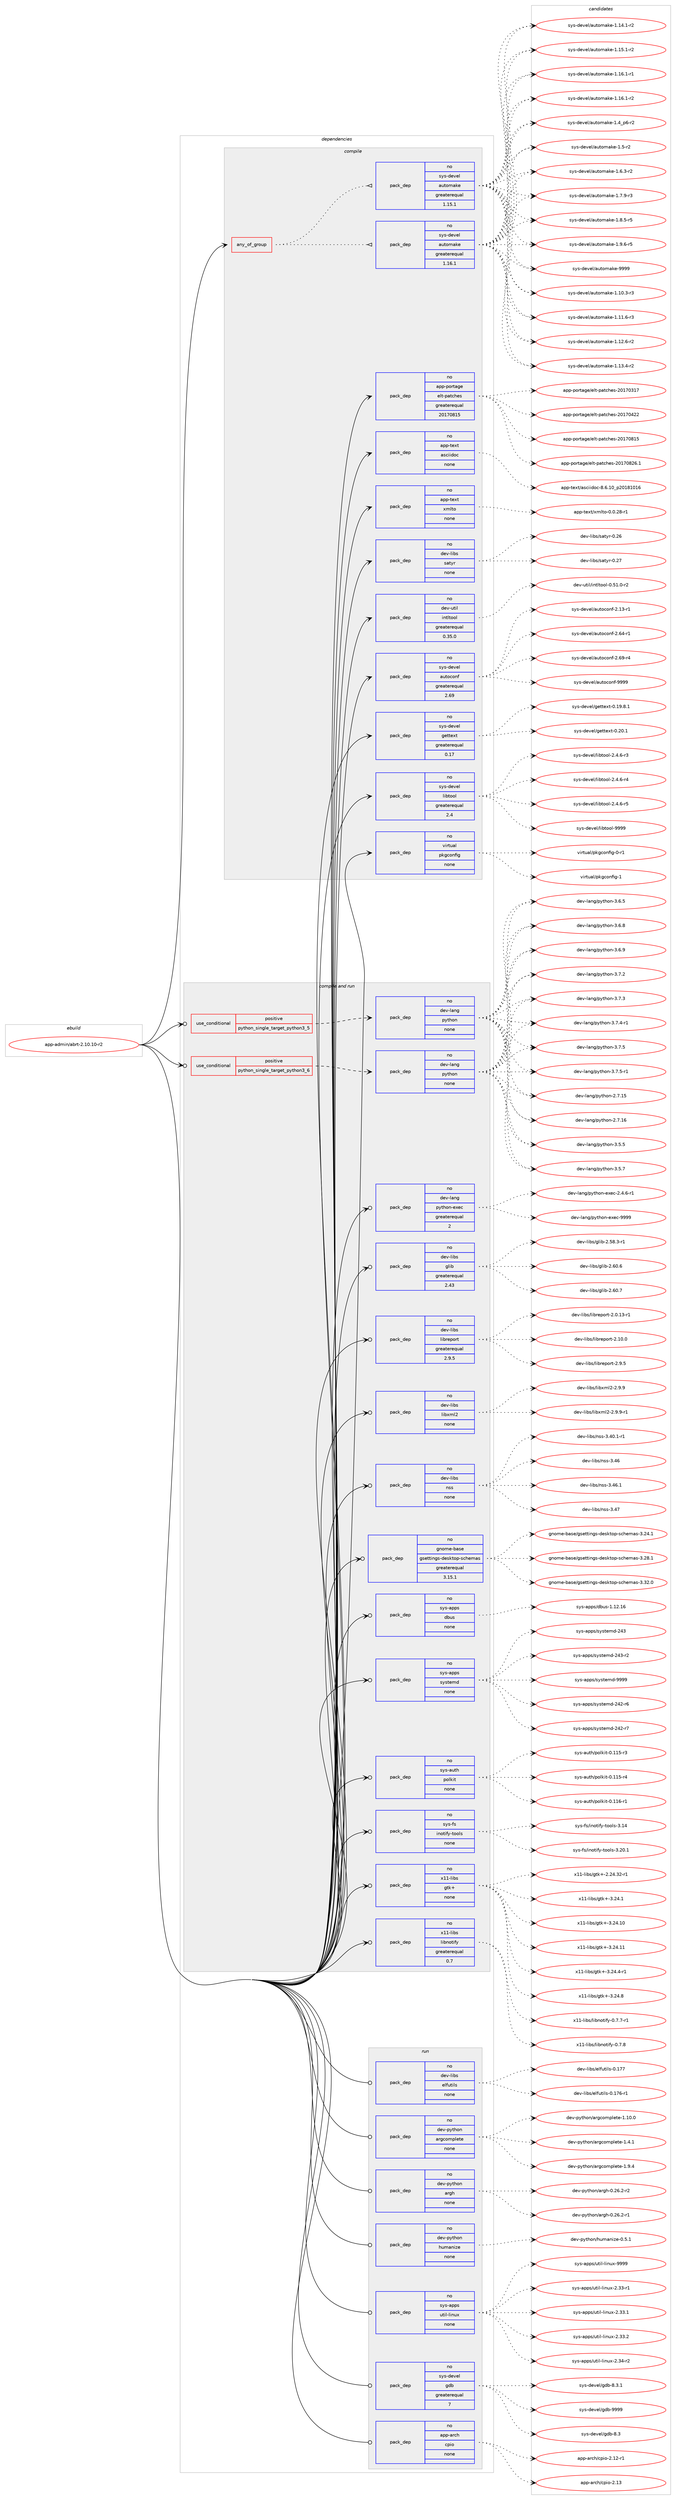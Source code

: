 digraph prolog {

# *************
# Graph options
# *************

newrank=true;
concentrate=true;
compound=true;
graph [rankdir=LR,fontname=Helvetica,fontsize=10,ranksep=1.5];#, ranksep=2.5, nodesep=0.2];
edge  [arrowhead=vee];
node  [fontname=Helvetica,fontsize=10];

# **********
# The ebuild
# **********

subgraph cluster_leftcol {
color=gray;
rank=same;
label=<<i>ebuild</i>>;
id [label="app-admin/abrt-2.10.10-r2", color=red, width=4, href="../app-admin/abrt-2.10.10-r2.svg"];
}

# ****************
# The dependencies
# ****************

subgraph cluster_midcol {
color=gray;
label=<<i>dependencies</i>>;
subgraph cluster_compile {
fillcolor="#eeeeee";
style=filled;
label=<<i>compile</i>>;
subgraph any8158 {
dependency465089 [label=<<TABLE BORDER="0" CELLBORDER="1" CELLSPACING="0" CELLPADDING="4"><TR><TD CELLPADDING="10">any_of_group</TD></TR></TABLE>>, shape=none, color=red];subgraph pack345992 {
dependency465090 [label=<<TABLE BORDER="0" CELLBORDER="1" CELLSPACING="0" CELLPADDING="4" WIDTH="220"><TR><TD ROWSPAN="6" CELLPADDING="30">pack_dep</TD></TR><TR><TD WIDTH="110">no</TD></TR><TR><TD>sys-devel</TD></TR><TR><TD>automake</TD></TR><TR><TD>greaterequal</TD></TR><TR><TD>1.16.1</TD></TR></TABLE>>, shape=none, color=blue];
}
dependency465089:e -> dependency465090:w [weight=20,style="dotted",arrowhead="oinv"];
subgraph pack345993 {
dependency465091 [label=<<TABLE BORDER="0" CELLBORDER="1" CELLSPACING="0" CELLPADDING="4" WIDTH="220"><TR><TD ROWSPAN="6" CELLPADDING="30">pack_dep</TD></TR><TR><TD WIDTH="110">no</TD></TR><TR><TD>sys-devel</TD></TR><TR><TD>automake</TD></TR><TR><TD>greaterequal</TD></TR><TR><TD>1.15.1</TD></TR></TABLE>>, shape=none, color=blue];
}
dependency465089:e -> dependency465091:w [weight=20,style="dotted",arrowhead="oinv"];
}
id:e -> dependency465089:w [weight=20,style="solid",arrowhead="vee"];
subgraph pack345994 {
dependency465092 [label=<<TABLE BORDER="0" CELLBORDER="1" CELLSPACING="0" CELLPADDING="4" WIDTH="220"><TR><TD ROWSPAN="6" CELLPADDING="30">pack_dep</TD></TR><TR><TD WIDTH="110">no</TD></TR><TR><TD>app-portage</TD></TR><TR><TD>elt-patches</TD></TR><TR><TD>greaterequal</TD></TR><TR><TD>20170815</TD></TR></TABLE>>, shape=none, color=blue];
}
id:e -> dependency465092:w [weight=20,style="solid",arrowhead="vee"];
subgraph pack345995 {
dependency465093 [label=<<TABLE BORDER="0" CELLBORDER="1" CELLSPACING="0" CELLPADDING="4" WIDTH="220"><TR><TD ROWSPAN="6" CELLPADDING="30">pack_dep</TD></TR><TR><TD WIDTH="110">no</TD></TR><TR><TD>app-text</TD></TR><TR><TD>asciidoc</TD></TR><TR><TD>none</TD></TR><TR><TD></TD></TR></TABLE>>, shape=none, color=blue];
}
id:e -> dependency465093:w [weight=20,style="solid",arrowhead="vee"];
subgraph pack345996 {
dependency465094 [label=<<TABLE BORDER="0" CELLBORDER="1" CELLSPACING="0" CELLPADDING="4" WIDTH="220"><TR><TD ROWSPAN="6" CELLPADDING="30">pack_dep</TD></TR><TR><TD WIDTH="110">no</TD></TR><TR><TD>app-text</TD></TR><TR><TD>xmlto</TD></TR><TR><TD>none</TD></TR><TR><TD></TD></TR></TABLE>>, shape=none, color=blue];
}
id:e -> dependency465094:w [weight=20,style="solid",arrowhead="vee"];
subgraph pack345997 {
dependency465095 [label=<<TABLE BORDER="0" CELLBORDER="1" CELLSPACING="0" CELLPADDING="4" WIDTH="220"><TR><TD ROWSPAN="6" CELLPADDING="30">pack_dep</TD></TR><TR><TD WIDTH="110">no</TD></TR><TR><TD>dev-libs</TD></TR><TR><TD>satyr</TD></TR><TR><TD>none</TD></TR><TR><TD></TD></TR></TABLE>>, shape=none, color=blue];
}
id:e -> dependency465095:w [weight=20,style="solid",arrowhead="vee"];
subgraph pack345998 {
dependency465096 [label=<<TABLE BORDER="0" CELLBORDER="1" CELLSPACING="0" CELLPADDING="4" WIDTH="220"><TR><TD ROWSPAN="6" CELLPADDING="30">pack_dep</TD></TR><TR><TD WIDTH="110">no</TD></TR><TR><TD>dev-util</TD></TR><TR><TD>intltool</TD></TR><TR><TD>greaterequal</TD></TR><TR><TD>0.35.0</TD></TR></TABLE>>, shape=none, color=blue];
}
id:e -> dependency465096:w [weight=20,style="solid",arrowhead="vee"];
subgraph pack345999 {
dependency465097 [label=<<TABLE BORDER="0" CELLBORDER="1" CELLSPACING="0" CELLPADDING="4" WIDTH="220"><TR><TD ROWSPAN="6" CELLPADDING="30">pack_dep</TD></TR><TR><TD WIDTH="110">no</TD></TR><TR><TD>sys-devel</TD></TR><TR><TD>autoconf</TD></TR><TR><TD>greaterequal</TD></TR><TR><TD>2.69</TD></TR></TABLE>>, shape=none, color=blue];
}
id:e -> dependency465097:w [weight=20,style="solid",arrowhead="vee"];
subgraph pack346000 {
dependency465098 [label=<<TABLE BORDER="0" CELLBORDER="1" CELLSPACING="0" CELLPADDING="4" WIDTH="220"><TR><TD ROWSPAN="6" CELLPADDING="30">pack_dep</TD></TR><TR><TD WIDTH="110">no</TD></TR><TR><TD>sys-devel</TD></TR><TR><TD>gettext</TD></TR><TR><TD>greaterequal</TD></TR><TR><TD>0.17</TD></TR></TABLE>>, shape=none, color=blue];
}
id:e -> dependency465098:w [weight=20,style="solid",arrowhead="vee"];
subgraph pack346001 {
dependency465099 [label=<<TABLE BORDER="0" CELLBORDER="1" CELLSPACING="0" CELLPADDING="4" WIDTH="220"><TR><TD ROWSPAN="6" CELLPADDING="30">pack_dep</TD></TR><TR><TD WIDTH="110">no</TD></TR><TR><TD>sys-devel</TD></TR><TR><TD>libtool</TD></TR><TR><TD>greaterequal</TD></TR><TR><TD>2.4</TD></TR></TABLE>>, shape=none, color=blue];
}
id:e -> dependency465099:w [weight=20,style="solid",arrowhead="vee"];
subgraph pack346002 {
dependency465100 [label=<<TABLE BORDER="0" CELLBORDER="1" CELLSPACING="0" CELLPADDING="4" WIDTH="220"><TR><TD ROWSPAN="6" CELLPADDING="30">pack_dep</TD></TR><TR><TD WIDTH="110">no</TD></TR><TR><TD>virtual</TD></TR><TR><TD>pkgconfig</TD></TR><TR><TD>none</TD></TR><TR><TD></TD></TR></TABLE>>, shape=none, color=blue];
}
id:e -> dependency465100:w [weight=20,style="solid",arrowhead="vee"];
}
subgraph cluster_compileandrun {
fillcolor="#eeeeee";
style=filled;
label=<<i>compile and run</i>>;
subgraph cond110641 {
dependency465101 [label=<<TABLE BORDER="0" CELLBORDER="1" CELLSPACING="0" CELLPADDING="4"><TR><TD ROWSPAN="3" CELLPADDING="10">use_conditional</TD></TR><TR><TD>positive</TD></TR><TR><TD>python_single_target_python3_5</TD></TR></TABLE>>, shape=none, color=red];
subgraph pack346003 {
dependency465102 [label=<<TABLE BORDER="0" CELLBORDER="1" CELLSPACING="0" CELLPADDING="4" WIDTH="220"><TR><TD ROWSPAN="6" CELLPADDING="30">pack_dep</TD></TR><TR><TD WIDTH="110">no</TD></TR><TR><TD>dev-lang</TD></TR><TR><TD>python</TD></TR><TR><TD>none</TD></TR><TR><TD></TD></TR></TABLE>>, shape=none, color=blue];
}
dependency465101:e -> dependency465102:w [weight=20,style="dashed",arrowhead="vee"];
}
id:e -> dependency465101:w [weight=20,style="solid",arrowhead="odotvee"];
subgraph cond110642 {
dependency465103 [label=<<TABLE BORDER="0" CELLBORDER="1" CELLSPACING="0" CELLPADDING="4"><TR><TD ROWSPAN="3" CELLPADDING="10">use_conditional</TD></TR><TR><TD>positive</TD></TR><TR><TD>python_single_target_python3_6</TD></TR></TABLE>>, shape=none, color=red];
subgraph pack346004 {
dependency465104 [label=<<TABLE BORDER="0" CELLBORDER="1" CELLSPACING="0" CELLPADDING="4" WIDTH="220"><TR><TD ROWSPAN="6" CELLPADDING="30">pack_dep</TD></TR><TR><TD WIDTH="110">no</TD></TR><TR><TD>dev-lang</TD></TR><TR><TD>python</TD></TR><TR><TD>none</TD></TR><TR><TD></TD></TR></TABLE>>, shape=none, color=blue];
}
dependency465103:e -> dependency465104:w [weight=20,style="dashed",arrowhead="vee"];
}
id:e -> dependency465103:w [weight=20,style="solid",arrowhead="odotvee"];
subgraph pack346005 {
dependency465105 [label=<<TABLE BORDER="0" CELLBORDER="1" CELLSPACING="0" CELLPADDING="4" WIDTH="220"><TR><TD ROWSPAN="6" CELLPADDING="30">pack_dep</TD></TR><TR><TD WIDTH="110">no</TD></TR><TR><TD>dev-lang</TD></TR><TR><TD>python-exec</TD></TR><TR><TD>greaterequal</TD></TR><TR><TD>2</TD></TR></TABLE>>, shape=none, color=blue];
}
id:e -> dependency465105:w [weight=20,style="solid",arrowhead="odotvee"];
subgraph pack346006 {
dependency465106 [label=<<TABLE BORDER="0" CELLBORDER="1" CELLSPACING="0" CELLPADDING="4" WIDTH="220"><TR><TD ROWSPAN="6" CELLPADDING="30">pack_dep</TD></TR><TR><TD WIDTH="110">no</TD></TR><TR><TD>dev-libs</TD></TR><TR><TD>glib</TD></TR><TR><TD>greaterequal</TD></TR><TR><TD>2.43</TD></TR></TABLE>>, shape=none, color=blue];
}
id:e -> dependency465106:w [weight=20,style="solid",arrowhead="odotvee"];
subgraph pack346007 {
dependency465107 [label=<<TABLE BORDER="0" CELLBORDER="1" CELLSPACING="0" CELLPADDING="4" WIDTH="220"><TR><TD ROWSPAN="6" CELLPADDING="30">pack_dep</TD></TR><TR><TD WIDTH="110">no</TD></TR><TR><TD>dev-libs</TD></TR><TR><TD>libreport</TD></TR><TR><TD>greaterequal</TD></TR><TR><TD>2.9.5</TD></TR></TABLE>>, shape=none, color=blue];
}
id:e -> dependency465107:w [weight=20,style="solid",arrowhead="odotvee"];
subgraph pack346008 {
dependency465108 [label=<<TABLE BORDER="0" CELLBORDER="1" CELLSPACING="0" CELLPADDING="4" WIDTH="220"><TR><TD ROWSPAN="6" CELLPADDING="30">pack_dep</TD></TR><TR><TD WIDTH="110">no</TD></TR><TR><TD>dev-libs</TD></TR><TR><TD>libxml2</TD></TR><TR><TD>none</TD></TR><TR><TD></TD></TR></TABLE>>, shape=none, color=blue];
}
id:e -> dependency465108:w [weight=20,style="solid",arrowhead="odotvee"];
subgraph pack346009 {
dependency465109 [label=<<TABLE BORDER="0" CELLBORDER="1" CELLSPACING="0" CELLPADDING="4" WIDTH="220"><TR><TD ROWSPAN="6" CELLPADDING="30">pack_dep</TD></TR><TR><TD WIDTH="110">no</TD></TR><TR><TD>dev-libs</TD></TR><TR><TD>nss</TD></TR><TR><TD>none</TD></TR><TR><TD></TD></TR></TABLE>>, shape=none, color=blue];
}
id:e -> dependency465109:w [weight=20,style="solid",arrowhead="odotvee"];
subgraph pack346010 {
dependency465110 [label=<<TABLE BORDER="0" CELLBORDER="1" CELLSPACING="0" CELLPADDING="4" WIDTH="220"><TR><TD ROWSPAN="6" CELLPADDING="30">pack_dep</TD></TR><TR><TD WIDTH="110">no</TD></TR><TR><TD>gnome-base</TD></TR><TR><TD>gsettings-desktop-schemas</TD></TR><TR><TD>greaterequal</TD></TR><TR><TD>3.15.1</TD></TR></TABLE>>, shape=none, color=blue];
}
id:e -> dependency465110:w [weight=20,style="solid",arrowhead="odotvee"];
subgraph pack346011 {
dependency465111 [label=<<TABLE BORDER="0" CELLBORDER="1" CELLSPACING="0" CELLPADDING="4" WIDTH="220"><TR><TD ROWSPAN="6" CELLPADDING="30">pack_dep</TD></TR><TR><TD WIDTH="110">no</TD></TR><TR><TD>sys-apps</TD></TR><TR><TD>dbus</TD></TR><TR><TD>none</TD></TR><TR><TD></TD></TR></TABLE>>, shape=none, color=blue];
}
id:e -> dependency465111:w [weight=20,style="solid",arrowhead="odotvee"];
subgraph pack346012 {
dependency465112 [label=<<TABLE BORDER="0" CELLBORDER="1" CELLSPACING="0" CELLPADDING="4" WIDTH="220"><TR><TD ROWSPAN="6" CELLPADDING="30">pack_dep</TD></TR><TR><TD WIDTH="110">no</TD></TR><TR><TD>sys-apps</TD></TR><TR><TD>systemd</TD></TR><TR><TD>none</TD></TR><TR><TD></TD></TR></TABLE>>, shape=none, color=blue];
}
id:e -> dependency465112:w [weight=20,style="solid",arrowhead="odotvee"];
subgraph pack346013 {
dependency465113 [label=<<TABLE BORDER="0" CELLBORDER="1" CELLSPACING="0" CELLPADDING="4" WIDTH="220"><TR><TD ROWSPAN="6" CELLPADDING="30">pack_dep</TD></TR><TR><TD WIDTH="110">no</TD></TR><TR><TD>sys-auth</TD></TR><TR><TD>polkit</TD></TR><TR><TD>none</TD></TR><TR><TD></TD></TR></TABLE>>, shape=none, color=blue];
}
id:e -> dependency465113:w [weight=20,style="solid",arrowhead="odotvee"];
subgraph pack346014 {
dependency465114 [label=<<TABLE BORDER="0" CELLBORDER="1" CELLSPACING="0" CELLPADDING="4" WIDTH="220"><TR><TD ROWSPAN="6" CELLPADDING="30">pack_dep</TD></TR><TR><TD WIDTH="110">no</TD></TR><TR><TD>sys-fs</TD></TR><TR><TD>inotify-tools</TD></TR><TR><TD>none</TD></TR><TR><TD></TD></TR></TABLE>>, shape=none, color=blue];
}
id:e -> dependency465114:w [weight=20,style="solid",arrowhead="odotvee"];
subgraph pack346015 {
dependency465115 [label=<<TABLE BORDER="0" CELLBORDER="1" CELLSPACING="0" CELLPADDING="4" WIDTH="220"><TR><TD ROWSPAN="6" CELLPADDING="30">pack_dep</TD></TR><TR><TD WIDTH="110">no</TD></TR><TR><TD>x11-libs</TD></TR><TR><TD>gtk+</TD></TR><TR><TD>none</TD></TR><TR><TD></TD></TR></TABLE>>, shape=none, color=blue];
}
id:e -> dependency465115:w [weight=20,style="solid",arrowhead="odotvee"];
subgraph pack346016 {
dependency465116 [label=<<TABLE BORDER="0" CELLBORDER="1" CELLSPACING="0" CELLPADDING="4" WIDTH="220"><TR><TD ROWSPAN="6" CELLPADDING="30">pack_dep</TD></TR><TR><TD WIDTH="110">no</TD></TR><TR><TD>x11-libs</TD></TR><TR><TD>libnotify</TD></TR><TR><TD>greaterequal</TD></TR><TR><TD>0.7</TD></TR></TABLE>>, shape=none, color=blue];
}
id:e -> dependency465116:w [weight=20,style="solid",arrowhead="odotvee"];
}
subgraph cluster_run {
fillcolor="#eeeeee";
style=filled;
label=<<i>run</i>>;
subgraph pack346017 {
dependency465117 [label=<<TABLE BORDER="0" CELLBORDER="1" CELLSPACING="0" CELLPADDING="4" WIDTH="220"><TR><TD ROWSPAN="6" CELLPADDING="30">pack_dep</TD></TR><TR><TD WIDTH="110">no</TD></TR><TR><TD>app-arch</TD></TR><TR><TD>cpio</TD></TR><TR><TD>none</TD></TR><TR><TD></TD></TR></TABLE>>, shape=none, color=blue];
}
id:e -> dependency465117:w [weight=20,style="solid",arrowhead="odot"];
subgraph pack346018 {
dependency465118 [label=<<TABLE BORDER="0" CELLBORDER="1" CELLSPACING="0" CELLPADDING="4" WIDTH="220"><TR><TD ROWSPAN="6" CELLPADDING="30">pack_dep</TD></TR><TR><TD WIDTH="110">no</TD></TR><TR><TD>dev-libs</TD></TR><TR><TD>elfutils</TD></TR><TR><TD>none</TD></TR><TR><TD></TD></TR></TABLE>>, shape=none, color=blue];
}
id:e -> dependency465118:w [weight=20,style="solid",arrowhead="odot"];
subgraph pack346019 {
dependency465119 [label=<<TABLE BORDER="0" CELLBORDER="1" CELLSPACING="0" CELLPADDING="4" WIDTH="220"><TR><TD ROWSPAN="6" CELLPADDING="30">pack_dep</TD></TR><TR><TD WIDTH="110">no</TD></TR><TR><TD>dev-python</TD></TR><TR><TD>argcomplete</TD></TR><TR><TD>none</TD></TR><TR><TD></TD></TR></TABLE>>, shape=none, color=blue];
}
id:e -> dependency465119:w [weight=20,style="solid",arrowhead="odot"];
subgraph pack346020 {
dependency465120 [label=<<TABLE BORDER="0" CELLBORDER="1" CELLSPACING="0" CELLPADDING="4" WIDTH="220"><TR><TD ROWSPAN="6" CELLPADDING="30">pack_dep</TD></TR><TR><TD WIDTH="110">no</TD></TR><TR><TD>dev-python</TD></TR><TR><TD>argh</TD></TR><TR><TD>none</TD></TR><TR><TD></TD></TR></TABLE>>, shape=none, color=blue];
}
id:e -> dependency465120:w [weight=20,style="solid",arrowhead="odot"];
subgraph pack346021 {
dependency465121 [label=<<TABLE BORDER="0" CELLBORDER="1" CELLSPACING="0" CELLPADDING="4" WIDTH="220"><TR><TD ROWSPAN="6" CELLPADDING="30">pack_dep</TD></TR><TR><TD WIDTH="110">no</TD></TR><TR><TD>dev-python</TD></TR><TR><TD>humanize</TD></TR><TR><TD>none</TD></TR><TR><TD></TD></TR></TABLE>>, shape=none, color=blue];
}
id:e -> dependency465121:w [weight=20,style="solid",arrowhead="odot"];
subgraph pack346022 {
dependency465122 [label=<<TABLE BORDER="0" CELLBORDER="1" CELLSPACING="0" CELLPADDING="4" WIDTH="220"><TR><TD ROWSPAN="6" CELLPADDING="30">pack_dep</TD></TR><TR><TD WIDTH="110">no</TD></TR><TR><TD>sys-apps</TD></TR><TR><TD>util-linux</TD></TR><TR><TD>none</TD></TR><TR><TD></TD></TR></TABLE>>, shape=none, color=blue];
}
id:e -> dependency465122:w [weight=20,style="solid",arrowhead="odot"];
subgraph pack346023 {
dependency465123 [label=<<TABLE BORDER="0" CELLBORDER="1" CELLSPACING="0" CELLPADDING="4" WIDTH="220"><TR><TD ROWSPAN="6" CELLPADDING="30">pack_dep</TD></TR><TR><TD WIDTH="110">no</TD></TR><TR><TD>sys-devel</TD></TR><TR><TD>gdb</TD></TR><TR><TD>greaterequal</TD></TR><TR><TD>7</TD></TR></TABLE>>, shape=none, color=blue];
}
id:e -> dependency465123:w [weight=20,style="solid",arrowhead="odot"];
}
}

# **************
# The candidates
# **************

subgraph cluster_choices {
rank=same;
color=gray;
label=<<i>candidates</i>>;

subgraph choice345992 {
color=black;
nodesep=1;
choice11512111545100101118101108479711711611110997107101454946494846514511451 [label="sys-devel/automake-1.10.3-r3", color=red, width=4,href="../sys-devel/automake-1.10.3-r3.svg"];
choice11512111545100101118101108479711711611110997107101454946494946544511451 [label="sys-devel/automake-1.11.6-r3", color=red, width=4,href="../sys-devel/automake-1.11.6-r3.svg"];
choice11512111545100101118101108479711711611110997107101454946495046544511450 [label="sys-devel/automake-1.12.6-r2", color=red, width=4,href="../sys-devel/automake-1.12.6-r2.svg"];
choice11512111545100101118101108479711711611110997107101454946495146524511450 [label="sys-devel/automake-1.13.4-r2", color=red, width=4,href="../sys-devel/automake-1.13.4-r2.svg"];
choice11512111545100101118101108479711711611110997107101454946495246494511450 [label="sys-devel/automake-1.14.1-r2", color=red, width=4,href="../sys-devel/automake-1.14.1-r2.svg"];
choice11512111545100101118101108479711711611110997107101454946495346494511450 [label="sys-devel/automake-1.15.1-r2", color=red, width=4,href="../sys-devel/automake-1.15.1-r2.svg"];
choice11512111545100101118101108479711711611110997107101454946495446494511449 [label="sys-devel/automake-1.16.1-r1", color=red, width=4,href="../sys-devel/automake-1.16.1-r1.svg"];
choice11512111545100101118101108479711711611110997107101454946495446494511450 [label="sys-devel/automake-1.16.1-r2", color=red, width=4,href="../sys-devel/automake-1.16.1-r2.svg"];
choice115121115451001011181011084797117116111109971071014549465295112544511450 [label="sys-devel/automake-1.4_p6-r2", color=red, width=4,href="../sys-devel/automake-1.4_p6-r2.svg"];
choice11512111545100101118101108479711711611110997107101454946534511450 [label="sys-devel/automake-1.5-r2", color=red, width=4,href="../sys-devel/automake-1.5-r2.svg"];
choice115121115451001011181011084797117116111109971071014549465446514511450 [label="sys-devel/automake-1.6.3-r2", color=red, width=4,href="../sys-devel/automake-1.6.3-r2.svg"];
choice115121115451001011181011084797117116111109971071014549465546574511451 [label="sys-devel/automake-1.7.9-r3", color=red, width=4,href="../sys-devel/automake-1.7.9-r3.svg"];
choice115121115451001011181011084797117116111109971071014549465646534511453 [label="sys-devel/automake-1.8.5-r5", color=red, width=4,href="../sys-devel/automake-1.8.5-r5.svg"];
choice115121115451001011181011084797117116111109971071014549465746544511453 [label="sys-devel/automake-1.9.6-r5", color=red, width=4,href="../sys-devel/automake-1.9.6-r5.svg"];
choice115121115451001011181011084797117116111109971071014557575757 [label="sys-devel/automake-9999", color=red, width=4,href="../sys-devel/automake-9999.svg"];
dependency465090:e -> choice11512111545100101118101108479711711611110997107101454946494846514511451:w [style=dotted,weight="100"];
dependency465090:e -> choice11512111545100101118101108479711711611110997107101454946494946544511451:w [style=dotted,weight="100"];
dependency465090:e -> choice11512111545100101118101108479711711611110997107101454946495046544511450:w [style=dotted,weight="100"];
dependency465090:e -> choice11512111545100101118101108479711711611110997107101454946495146524511450:w [style=dotted,weight="100"];
dependency465090:e -> choice11512111545100101118101108479711711611110997107101454946495246494511450:w [style=dotted,weight="100"];
dependency465090:e -> choice11512111545100101118101108479711711611110997107101454946495346494511450:w [style=dotted,weight="100"];
dependency465090:e -> choice11512111545100101118101108479711711611110997107101454946495446494511449:w [style=dotted,weight="100"];
dependency465090:e -> choice11512111545100101118101108479711711611110997107101454946495446494511450:w [style=dotted,weight="100"];
dependency465090:e -> choice115121115451001011181011084797117116111109971071014549465295112544511450:w [style=dotted,weight="100"];
dependency465090:e -> choice11512111545100101118101108479711711611110997107101454946534511450:w [style=dotted,weight="100"];
dependency465090:e -> choice115121115451001011181011084797117116111109971071014549465446514511450:w [style=dotted,weight="100"];
dependency465090:e -> choice115121115451001011181011084797117116111109971071014549465546574511451:w [style=dotted,weight="100"];
dependency465090:e -> choice115121115451001011181011084797117116111109971071014549465646534511453:w [style=dotted,weight="100"];
dependency465090:e -> choice115121115451001011181011084797117116111109971071014549465746544511453:w [style=dotted,weight="100"];
dependency465090:e -> choice115121115451001011181011084797117116111109971071014557575757:w [style=dotted,weight="100"];
}
subgraph choice345993 {
color=black;
nodesep=1;
choice11512111545100101118101108479711711611110997107101454946494846514511451 [label="sys-devel/automake-1.10.3-r3", color=red, width=4,href="../sys-devel/automake-1.10.3-r3.svg"];
choice11512111545100101118101108479711711611110997107101454946494946544511451 [label="sys-devel/automake-1.11.6-r3", color=red, width=4,href="../sys-devel/automake-1.11.6-r3.svg"];
choice11512111545100101118101108479711711611110997107101454946495046544511450 [label="sys-devel/automake-1.12.6-r2", color=red, width=4,href="../sys-devel/automake-1.12.6-r2.svg"];
choice11512111545100101118101108479711711611110997107101454946495146524511450 [label="sys-devel/automake-1.13.4-r2", color=red, width=4,href="../sys-devel/automake-1.13.4-r2.svg"];
choice11512111545100101118101108479711711611110997107101454946495246494511450 [label="sys-devel/automake-1.14.1-r2", color=red, width=4,href="../sys-devel/automake-1.14.1-r2.svg"];
choice11512111545100101118101108479711711611110997107101454946495346494511450 [label="sys-devel/automake-1.15.1-r2", color=red, width=4,href="../sys-devel/automake-1.15.1-r2.svg"];
choice11512111545100101118101108479711711611110997107101454946495446494511449 [label="sys-devel/automake-1.16.1-r1", color=red, width=4,href="../sys-devel/automake-1.16.1-r1.svg"];
choice11512111545100101118101108479711711611110997107101454946495446494511450 [label="sys-devel/automake-1.16.1-r2", color=red, width=4,href="../sys-devel/automake-1.16.1-r2.svg"];
choice115121115451001011181011084797117116111109971071014549465295112544511450 [label="sys-devel/automake-1.4_p6-r2", color=red, width=4,href="../sys-devel/automake-1.4_p6-r2.svg"];
choice11512111545100101118101108479711711611110997107101454946534511450 [label="sys-devel/automake-1.5-r2", color=red, width=4,href="../sys-devel/automake-1.5-r2.svg"];
choice115121115451001011181011084797117116111109971071014549465446514511450 [label="sys-devel/automake-1.6.3-r2", color=red, width=4,href="../sys-devel/automake-1.6.3-r2.svg"];
choice115121115451001011181011084797117116111109971071014549465546574511451 [label="sys-devel/automake-1.7.9-r3", color=red, width=4,href="../sys-devel/automake-1.7.9-r3.svg"];
choice115121115451001011181011084797117116111109971071014549465646534511453 [label="sys-devel/automake-1.8.5-r5", color=red, width=4,href="../sys-devel/automake-1.8.5-r5.svg"];
choice115121115451001011181011084797117116111109971071014549465746544511453 [label="sys-devel/automake-1.9.6-r5", color=red, width=4,href="../sys-devel/automake-1.9.6-r5.svg"];
choice115121115451001011181011084797117116111109971071014557575757 [label="sys-devel/automake-9999", color=red, width=4,href="../sys-devel/automake-9999.svg"];
dependency465091:e -> choice11512111545100101118101108479711711611110997107101454946494846514511451:w [style=dotted,weight="100"];
dependency465091:e -> choice11512111545100101118101108479711711611110997107101454946494946544511451:w [style=dotted,weight="100"];
dependency465091:e -> choice11512111545100101118101108479711711611110997107101454946495046544511450:w [style=dotted,weight="100"];
dependency465091:e -> choice11512111545100101118101108479711711611110997107101454946495146524511450:w [style=dotted,weight="100"];
dependency465091:e -> choice11512111545100101118101108479711711611110997107101454946495246494511450:w [style=dotted,weight="100"];
dependency465091:e -> choice11512111545100101118101108479711711611110997107101454946495346494511450:w [style=dotted,weight="100"];
dependency465091:e -> choice11512111545100101118101108479711711611110997107101454946495446494511449:w [style=dotted,weight="100"];
dependency465091:e -> choice11512111545100101118101108479711711611110997107101454946495446494511450:w [style=dotted,weight="100"];
dependency465091:e -> choice115121115451001011181011084797117116111109971071014549465295112544511450:w [style=dotted,weight="100"];
dependency465091:e -> choice11512111545100101118101108479711711611110997107101454946534511450:w [style=dotted,weight="100"];
dependency465091:e -> choice115121115451001011181011084797117116111109971071014549465446514511450:w [style=dotted,weight="100"];
dependency465091:e -> choice115121115451001011181011084797117116111109971071014549465546574511451:w [style=dotted,weight="100"];
dependency465091:e -> choice115121115451001011181011084797117116111109971071014549465646534511453:w [style=dotted,weight="100"];
dependency465091:e -> choice115121115451001011181011084797117116111109971071014549465746544511453:w [style=dotted,weight="100"];
dependency465091:e -> choice115121115451001011181011084797117116111109971071014557575757:w [style=dotted,weight="100"];
}
subgraph choice345994 {
color=black;
nodesep=1;
choice97112112451121111141169710310147101108116451129711699104101115455048495548514955 [label="app-portage/elt-patches-20170317", color=red, width=4,href="../app-portage/elt-patches-20170317.svg"];
choice97112112451121111141169710310147101108116451129711699104101115455048495548525050 [label="app-portage/elt-patches-20170422", color=red, width=4,href="../app-portage/elt-patches-20170422.svg"];
choice97112112451121111141169710310147101108116451129711699104101115455048495548564953 [label="app-portage/elt-patches-20170815", color=red, width=4,href="../app-portage/elt-patches-20170815.svg"];
choice971121124511211111411697103101471011081164511297116991041011154550484955485650544649 [label="app-portage/elt-patches-20170826.1", color=red, width=4,href="../app-portage/elt-patches-20170826.1.svg"];
dependency465092:e -> choice97112112451121111141169710310147101108116451129711699104101115455048495548514955:w [style=dotted,weight="100"];
dependency465092:e -> choice97112112451121111141169710310147101108116451129711699104101115455048495548525050:w [style=dotted,weight="100"];
dependency465092:e -> choice97112112451121111141169710310147101108116451129711699104101115455048495548564953:w [style=dotted,weight="100"];
dependency465092:e -> choice971121124511211111411697103101471011081164511297116991041011154550484955485650544649:w [style=dotted,weight="100"];
}
subgraph choice345995 {
color=black;
nodesep=1;
choice97112112451161011201164797115991051051001119945564654464948951125048495649484954 [label="app-text/asciidoc-8.6.10_p20181016", color=red, width=4,href="../app-text/asciidoc-8.6.10_p20181016.svg"];
dependency465093:e -> choice97112112451161011201164797115991051051001119945564654464948951125048495649484954:w [style=dotted,weight="100"];
}
subgraph choice345996 {
color=black;
nodesep=1;
choice971121124511610112011647120109108116111454846484650564511449 [label="app-text/xmlto-0.0.28-r1", color=red, width=4,href="../app-text/xmlto-0.0.28-r1.svg"];
dependency465094:e -> choice971121124511610112011647120109108116111454846484650564511449:w [style=dotted,weight="100"];
}
subgraph choice345997 {
color=black;
nodesep=1;
choice100101118451081059811547115971161211144548465054 [label="dev-libs/satyr-0.26", color=red, width=4,href="../dev-libs/satyr-0.26.svg"];
choice100101118451081059811547115971161211144548465055 [label="dev-libs/satyr-0.27", color=red, width=4,href="../dev-libs/satyr-0.27.svg"];
dependency465095:e -> choice100101118451081059811547115971161211144548465054:w [style=dotted,weight="100"];
dependency465095:e -> choice100101118451081059811547115971161211144548465055:w [style=dotted,weight="100"];
}
subgraph choice345998 {
color=black;
nodesep=1;
choice1001011184511711610510847105110116108116111111108454846534946484511450 [label="dev-util/intltool-0.51.0-r2", color=red, width=4,href="../dev-util/intltool-0.51.0-r2.svg"];
dependency465096:e -> choice1001011184511711610510847105110116108116111111108454846534946484511450:w [style=dotted,weight="100"];
}
subgraph choice345999 {
color=black;
nodesep=1;
choice1151211154510010111810110847971171161119911111010245504649514511449 [label="sys-devel/autoconf-2.13-r1", color=red, width=4,href="../sys-devel/autoconf-2.13-r1.svg"];
choice1151211154510010111810110847971171161119911111010245504654524511449 [label="sys-devel/autoconf-2.64-r1", color=red, width=4,href="../sys-devel/autoconf-2.64-r1.svg"];
choice1151211154510010111810110847971171161119911111010245504654574511452 [label="sys-devel/autoconf-2.69-r4", color=red, width=4,href="../sys-devel/autoconf-2.69-r4.svg"];
choice115121115451001011181011084797117116111991111101024557575757 [label="sys-devel/autoconf-9999", color=red, width=4,href="../sys-devel/autoconf-9999.svg"];
dependency465097:e -> choice1151211154510010111810110847971171161119911111010245504649514511449:w [style=dotted,weight="100"];
dependency465097:e -> choice1151211154510010111810110847971171161119911111010245504654524511449:w [style=dotted,weight="100"];
dependency465097:e -> choice1151211154510010111810110847971171161119911111010245504654574511452:w [style=dotted,weight="100"];
dependency465097:e -> choice115121115451001011181011084797117116111991111101024557575757:w [style=dotted,weight="100"];
}
subgraph choice346000 {
color=black;
nodesep=1;
choice1151211154510010111810110847103101116116101120116454846495746564649 [label="sys-devel/gettext-0.19.8.1", color=red, width=4,href="../sys-devel/gettext-0.19.8.1.svg"];
choice115121115451001011181011084710310111611610112011645484650484649 [label="sys-devel/gettext-0.20.1", color=red, width=4,href="../sys-devel/gettext-0.20.1.svg"];
dependency465098:e -> choice1151211154510010111810110847103101116116101120116454846495746564649:w [style=dotted,weight="100"];
dependency465098:e -> choice115121115451001011181011084710310111611610112011645484650484649:w [style=dotted,weight="100"];
}
subgraph choice346001 {
color=black;
nodesep=1;
choice1151211154510010111810110847108105981161111111084550465246544511451 [label="sys-devel/libtool-2.4.6-r3", color=red, width=4,href="../sys-devel/libtool-2.4.6-r3.svg"];
choice1151211154510010111810110847108105981161111111084550465246544511452 [label="sys-devel/libtool-2.4.6-r4", color=red, width=4,href="../sys-devel/libtool-2.4.6-r4.svg"];
choice1151211154510010111810110847108105981161111111084550465246544511453 [label="sys-devel/libtool-2.4.6-r5", color=red, width=4,href="../sys-devel/libtool-2.4.6-r5.svg"];
choice1151211154510010111810110847108105981161111111084557575757 [label="sys-devel/libtool-9999", color=red, width=4,href="../sys-devel/libtool-9999.svg"];
dependency465099:e -> choice1151211154510010111810110847108105981161111111084550465246544511451:w [style=dotted,weight="100"];
dependency465099:e -> choice1151211154510010111810110847108105981161111111084550465246544511452:w [style=dotted,weight="100"];
dependency465099:e -> choice1151211154510010111810110847108105981161111111084550465246544511453:w [style=dotted,weight="100"];
dependency465099:e -> choice1151211154510010111810110847108105981161111111084557575757:w [style=dotted,weight="100"];
}
subgraph choice346002 {
color=black;
nodesep=1;
choice11810511411611797108471121071039911111010210510345484511449 [label="virtual/pkgconfig-0-r1", color=red, width=4,href="../virtual/pkgconfig-0-r1.svg"];
choice1181051141161179710847112107103991111101021051034549 [label="virtual/pkgconfig-1", color=red, width=4,href="../virtual/pkgconfig-1.svg"];
dependency465100:e -> choice11810511411611797108471121071039911111010210510345484511449:w [style=dotted,weight="100"];
dependency465100:e -> choice1181051141161179710847112107103991111101021051034549:w [style=dotted,weight="100"];
}
subgraph choice346003 {
color=black;
nodesep=1;
choice10010111845108971101034711212111610411111045504655464953 [label="dev-lang/python-2.7.15", color=red, width=4,href="../dev-lang/python-2.7.15.svg"];
choice10010111845108971101034711212111610411111045504655464954 [label="dev-lang/python-2.7.16", color=red, width=4,href="../dev-lang/python-2.7.16.svg"];
choice100101118451089711010347112121116104111110455146534653 [label="dev-lang/python-3.5.5", color=red, width=4,href="../dev-lang/python-3.5.5.svg"];
choice100101118451089711010347112121116104111110455146534655 [label="dev-lang/python-3.5.7", color=red, width=4,href="../dev-lang/python-3.5.7.svg"];
choice100101118451089711010347112121116104111110455146544653 [label="dev-lang/python-3.6.5", color=red, width=4,href="../dev-lang/python-3.6.5.svg"];
choice100101118451089711010347112121116104111110455146544656 [label="dev-lang/python-3.6.8", color=red, width=4,href="../dev-lang/python-3.6.8.svg"];
choice100101118451089711010347112121116104111110455146544657 [label="dev-lang/python-3.6.9", color=red, width=4,href="../dev-lang/python-3.6.9.svg"];
choice100101118451089711010347112121116104111110455146554650 [label="dev-lang/python-3.7.2", color=red, width=4,href="../dev-lang/python-3.7.2.svg"];
choice100101118451089711010347112121116104111110455146554651 [label="dev-lang/python-3.7.3", color=red, width=4,href="../dev-lang/python-3.7.3.svg"];
choice1001011184510897110103471121211161041111104551465546524511449 [label="dev-lang/python-3.7.4-r1", color=red, width=4,href="../dev-lang/python-3.7.4-r1.svg"];
choice100101118451089711010347112121116104111110455146554653 [label="dev-lang/python-3.7.5", color=red, width=4,href="../dev-lang/python-3.7.5.svg"];
choice1001011184510897110103471121211161041111104551465546534511449 [label="dev-lang/python-3.7.5-r1", color=red, width=4,href="../dev-lang/python-3.7.5-r1.svg"];
dependency465102:e -> choice10010111845108971101034711212111610411111045504655464953:w [style=dotted,weight="100"];
dependency465102:e -> choice10010111845108971101034711212111610411111045504655464954:w [style=dotted,weight="100"];
dependency465102:e -> choice100101118451089711010347112121116104111110455146534653:w [style=dotted,weight="100"];
dependency465102:e -> choice100101118451089711010347112121116104111110455146534655:w [style=dotted,weight="100"];
dependency465102:e -> choice100101118451089711010347112121116104111110455146544653:w [style=dotted,weight="100"];
dependency465102:e -> choice100101118451089711010347112121116104111110455146544656:w [style=dotted,weight="100"];
dependency465102:e -> choice100101118451089711010347112121116104111110455146544657:w [style=dotted,weight="100"];
dependency465102:e -> choice100101118451089711010347112121116104111110455146554650:w [style=dotted,weight="100"];
dependency465102:e -> choice100101118451089711010347112121116104111110455146554651:w [style=dotted,weight="100"];
dependency465102:e -> choice1001011184510897110103471121211161041111104551465546524511449:w [style=dotted,weight="100"];
dependency465102:e -> choice100101118451089711010347112121116104111110455146554653:w [style=dotted,weight="100"];
dependency465102:e -> choice1001011184510897110103471121211161041111104551465546534511449:w [style=dotted,weight="100"];
}
subgraph choice346004 {
color=black;
nodesep=1;
choice10010111845108971101034711212111610411111045504655464953 [label="dev-lang/python-2.7.15", color=red, width=4,href="../dev-lang/python-2.7.15.svg"];
choice10010111845108971101034711212111610411111045504655464954 [label="dev-lang/python-2.7.16", color=red, width=4,href="../dev-lang/python-2.7.16.svg"];
choice100101118451089711010347112121116104111110455146534653 [label="dev-lang/python-3.5.5", color=red, width=4,href="../dev-lang/python-3.5.5.svg"];
choice100101118451089711010347112121116104111110455146534655 [label="dev-lang/python-3.5.7", color=red, width=4,href="../dev-lang/python-3.5.7.svg"];
choice100101118451089711010347112121116104111110455146544653 [label="dev-lang/python-3.6.5", color=red, width=4,href="../dev-lang/python-3.6.5.svg"];
choice100101118451089711010347112121116104111110455146544656 [label="dev-lang/python-3.6.8", color=red, width=4,href="../dev-lang/python-3.6.8.svg"];
choice100101118451089711010347112121116104111110455146544657 [label="dev-lang/python-3.6.9", color=red, width=4,href="../dev-lang/python-3.6.9.svg"];
choice100101118451089711010347112121116104111110455146554650 [label="dev-lang/python-3.7.2", color=red, width=4,href="../dev-lang/python-3.7.2.svg"];
choice100101118451089711010347112121116104111110455146554651 [label="dev-lang/python-3.7.3", color=red, width=4,href="../dev-lang/python-3.7.3.svg"];
choice1001011184510897110103471121211161041111104551465546524511449 [label="dev-lang/python-3.7.4-r1", color=red, width=4,href="../dev-lang/python-3.7.4-r1.svg"];
choice100101118451089711010347112121116104111110455146554653 [label="dev-lang/python-3.7.5", color=red, width=4,href="../dev-lang/python-3.7.5.svg"];
choice1001011184510897110103471121211161041111104551465546534511449 [label="dev-lang/python-3.7.5-r1", color=red, width=4,href="../dev-lang/python-3.7.5-r1.svg"];
dependency465104:e -> choice10010111845108971101034711212111610411111045504655464953:w [style=dotted,weight="100"];
dependency465104:e -> choice10010111845108971101034711212111610411111045504655464954:w [style=dotted,weight="100"];
dependency465104:e -> choice100101118451089711010347112121116104111110455146534653:w [style=dotted,weight="100"];
dependency465104:e -> choice100101118451089711010347112121116104111110455146534655:w [style=dotted,weight="100"];
dependency465104:e -> choice100101118451089711010347112121116104111110455146544653:w [style=dotted,weight="100"];
dependency465104:e -> choice100101118451089711010347112121116104111110455146544656:w [style=dotted,weight="100"];
dependency465104:e -> choice100101118451089711010347112121116104111110455146544657:w [style=dotted,weight="100"];
dependency465104:e -> choice100101118451089711010347112121116104111110455146554650:w [style=dotted,weight="100"];
dependency465104:e -> choice100101118451089711010347112121116104111110455146554651:w [style=dotted,weight="100"];
dependency465104:e -> choice1001011184510897110103471121211161041111104551465546524511449:w [style=dotted,weight="100"];
dependency465104:e -> choice100101118451089711010347112121116104111110455146554653:w [style=dotted,weight="100"];
dependency465104:e -> choice1001011184510897110103471121211161041111104551465546534511449:w [style=dotted,weight="100"];
}
subgraph choice346005 {
color=black;
nodesep=1;
choice10010111845108971101034711212111610411111045101120101994550465246544511449 [label="dev-lang/python-exec-2.4.6-r1", color=red, width=4,href="../dev-lang/python-exec-2.4.6-r1.svg"];
choice10010111845108971101034711212111610411111045101120101994557575757 [label="dev-lang/python-exec-9999", color=red, width=4,href="../dev-lang/python-exec-9999.svg"];
dependency465105:e -> choice10010111845108971101034711212111610411111045101120101994550465246544511449:w [style=dotted,weight="100"];
dependency465105:e -> choice10010111845108971101034711212111610411111045101120101994557575757:w [style=dotted,weight="100"];
}
subgraph choice346006 {
color=black;
nodesep=1;
choice10010111845108105981154710310810598455046535646514511449 [label="dev-libs/glib-2.58.3-r1", color=red, width=4,href="../dev-libs/glib-2.58.3-r1.svg"];
choice1001011184510810598115471031081059845504654484654 [label="dev-libs/glib-2.60.6", color=red, width=4,href="../dev-libs/glib-2.60.6.svg"];
choice1001011184510810598115471031081059845504654484655 [label="dev-libs/glib-2.60.7", color=red, width=4,href="../dev-libs/glib-2.60.7.svg"];
dependency465106:e -> choice10010111845108105981154710310810598455046535646514511449:w [style=dotted,weight="100"];
dependency465106:e -> choice1001011184510810598115471031081059845504654484654:w [style=dotted,weight="100"];
dependency465106:e -> choice1001011184510810598115471031081059845504654484655:w [style=dotted,weight="100"];
}
subgraph choice346007 {
color=black;
nodesep=1;
choice10010111845108105981154710810598114101112111114116455046484649514511449 [label="dev-libs/libreport-2.0.13-r1", color=red, width=4,href="../dev-libs/libreport-2.0.13-r1.svg"];
choice1001011184510810598115471081059811410111211111411645504649484648 [label="dev-libs/libreport-2.10.0", color=red, width=4,href="../dev-libs/libreport-2.10.0.svg"];
choice10010111845108105981154710810598114101112111114116455046574653 [label="dev-libs/libreport-2.9.5", color=red, width=4,href="../dev-libs/libreport-2.9.5.svg"];
dependency465107:e -> choice10010111845108105981154710810598114101112111114116455046484649514511449:w [style=dotted,weight="100"];
dependency465107:e -> choice1001011184510810598115471081059811410111211111411645504649484648:w [style=dotted,weight="100"];
dependency465107:e -> choice10010111845108105981154710810598114101112111114116455046574653:w [style=dotted,weight="100"];
}
subgraph choice346008 {
color=black;
nodesep=1;
choice1001011184510810598115471081059812010910850455046574657 [label="dev-libs/libxml2-2.9.9", color=red, width=4,href="../dev-libs/libxml2-2.9.9.svg"];
choice10010111845108105981154710810598120109108504550465746574511449 [label="dev-libs/libxml2-2.9.9-r1", color=red, width=4,href="../dev-libs/libxml2-2.9.9-r1.svg"];
dependency465108:e -> choice1001011184510810598115471081059812010910850455046574657:w [style=dotted,weight="100"];
dependency465108:e -> choice10010111845108105981154710810598120109108504550465746574511449:w [style=dotted,weight="100"];
}
subgraph choice346009 {
color=black;
nodesep=1;
choice100101118451081059811547110115115455146524846494511449 [label="dev-libs/nss-3.40.1-r1", color=red, width=4,href="../dev-libs/nss-3.40.1-r1.svg"];
choice1001011184510810598115471101151154551465254 [label="dev-libs/nss-3.46", color=red, width=4,href="../dev-libs/nss-3.46.svg"];
choice10010111845108105981154711011511545514652544649 [label="dev-libs/nss-3.46.1", color=red, width=4,href="../dev-libs/nss-3.46.1.svg"];
choice1001011184510810598115471101151154551465255 [label="dev-libs/nss-3.47", color=red, width=4,href="../dev-libs/nss-3.47.svg"];
dependency465109:e -> choice100101118451081059811547110115115455146524846494511449:w [style=dotted,weight="100"];
dependency465109:e -> choice1001011184510810598115471101151154551465254:w [style=dotted,weight="100"];
dependency465109:e -> choice10010111845108105981154711011511545514652544649:w [style=dotted,weight="100"];
dependency465109:e -> choice1001011184510810598115471101151154551465255:w [style=dotted,weight="100"];
}
subgraph choice346010 {
color=black;
nodesep=1;
choice103110111109101459897115101471031151011161161051101031154510010111510711611111245115991041011099711545514650524649 [label="gnome-base/gsettings-desktop-schemas-3.24.1", color=red, width=4,href="../gnome-base/gsettings-desktop-schemas-3.24.1.svg"];
choice103110111109101459897115101471031151011161161051101031154510010111510711611111245115991041011099711545514650564649 [label="gnome-base/gsettings-desktop-schemas-3.28.1", color=red, width=4,href="../gnome-base/gsettings-desktop-schemas-3.28.1.svg"];
choice103110111109101459897115101471031151011161161051101031154510010111510711611111245115991041011099711545514651504648 [label="gnome-base/gsettings-desktop-schemas-3.32.0", color=red, width=4,href="../gnome-base/gsettings-desktop-schemas-3.32.0.svg"];
dependency465110:e -> choice103110111109101459897115101471031151011161161051101031154510010111510711611111245115991041011099711545514650524649:w [style=dotted,weight="100"];
dependency465110:e -> choice103110111109101459897115101471031151011161161051101031154510010111510711611111245115991041011099711545514650564649:w [style=dotted,weight="100"];
dependency465110:e -> choice103110111109101459897115101471031151011161161051101031154510010111510711611111245115991041011099711545514651504648:w [style=dotted,weight="100"];
}
subgraph choice346011 {
color=black;
nodesep=1;
choice115121115459711211211547100981171154549464950464954 [label="sys-apps/dbus-1.12.16", color=red, width=4,href="../sys-apps/dbus-1.12.16.svg"];
dependency465111:e -> choice115121115459711211211547100981171154549464950464954:w [style=dotted,weight="100"];
}
subgraph choice346012 {
color=black;
nodesep=1;
choice115121115459711211211547115121115116101109100455052504511454 [label="sys-apps/systemd-242-r6", color=red, width=4,href="../sys-apps/systemd-242-r6.svg"];
choice115121115459711211211547115121115116101109100455052504511455 [label="sys-apps/systemd-242-r7", color=red, width=4,href="../sys-apps/systemd-242-r7.svg"];
choice11512111545971121121154711512111511610110910045505251 [label="sys-apps/systemd-243", color=red, width=4,href="../sys-apps/systemd-243.svg"];
choice115121115459711211211547115121115116101109100455052514511450 [label="sys-apps/systemd-243-r2", color=red, width=4,href="../sys-apps/systemd-243-r2.svg"];
choice1151211154597112112115471151211151161011091004557575757 [label="sys-apps/systemd-9999", color=red, width=4,href="../sys-apps/systemd-9999.svg"];
dependency465112:e -> choice115121115459711211211547115121115116101109100455052504511454:w [style=dotted,weight="100"];
dependency465112:e -> choice115121115459711211211547115121115116101109100455052504511455:w [style=dotted,weight="100"];
dependency465112:e -> choice11512111545971121121154711512111511610110910045505251:w [style=dotted,weight="100"];
dependency465112:e -> choice115121115459711211211547115121115116101109100455052514511450:w [style=dotted,weight="100"];
dependency465112:e -> choice1151211154597112112115471151211151161011091004557575757:w [style=dotted,weight="100"];
}
subgraph choice346013 {
color=black;
nodesep=1;
choice1151211154597117116104471121111081071051164548464949534511451 [label="sys-auth/polkit-0.115-r3", color=red, width=4,href="../sys-auth/polkit-0.115-r3.svg"];
choice1151211154597117116104471121111081071051164548464949534511452 [label="sys-auth/polkit-0.115-r4", color=red, width=4,href="../sys-auth/polkit-0.115-r4.svg"];
choice1151211154597117116104471121111081071051164548464949544511449 [label="sys-auth/polkit-0.116-r1", color=red, width=4,href="../sys-auth/polkit-0.116-r1.svg"];
dependency465113:e -> choice1151211154597117116104471121111081071051164548464949534511451:w [style=dotted,weight="100"];
dependency465113:e -> choice1151211154597117116104471121111081071051164548464949534511452:w [style=dotted,weight="100"];
dependency465113:e -> choice1151211154597117116104471121111081071051164548464949544511449:w [style=dotted,weight="100"];
}
subgraph choice346014 {
color=black;
nodesep=1;
choice1151211154510211547105110111116105102121451161111111081154551464952 [label="sys-fs/inotify-tools-3.14", color=red, width=4,href="../sys-fs/inotify-tools-3.14.svg"];
choice11512111545102115471051101111161051021214511611111110811545514650484649 [label="sys-fs/inotify-tools-3.20.1", color=red, width=4,href="../sys-fs/inotify-tools-3.20.1.svg"];
dependency465114:e -> choice1151211154510211547105110111116105102121451161111111081154551464952:w [style=dotted,weight="100"];
dependency465114:e -> choice11512111545102115471051101111161051021214511611111110811545514650484649:w [style=dotted,weight="100"];
}
subgraph choice346015 {
color=black;
nodesep=1;
choice12049494510810598115471031161074345504650524651504511449 [label="x11-libs/gtk+-2.24.32-r1", color=red, width=4,href="../x11-libs/gtk+-2.24.32-r1.svg"];
choice12049494510810598115471031161074345514650524649 [label="x11-libs/gtk+-3.24.1", color=red, width=4,href="../x11-libs/gtk+-3.24.1.svg"];
choice1204949451081059811547103116107434551465052464948 [label="x11-libs/gtk+-3.24.10", color=red, width=4,href="../x11-libs/gtk+-3.24.10.svg"];
choice1204949451081059811547103116107434551465052464949 [label="x11-libs/gtk+-3.24.11", color=red, width=4,href="../x11-libs/gtk+-3.24.11.svg"];
choice120494945108105981154710311610743455146505246524511449 [label="x11-libs/gtk+-3.24.4-r1", color=red, width=4,href="../x11-libs/gtk+-3.24.4-r1.svg"];
choice12049494510810598115471031161074345514650524656 [label="x11-libs/gtk+-3.24.8", color=red, width=4,href="../x11-libs/gtk+-3.24.8.svg"];
dependency465115:e -> choice12049494510810598115471031161074345504650524651504511449:w [style=dotted,weight="100"];
dependency465115:e -> choice12049494510810598115471031161074345514650524649:w [style=dotted,weight="100"];
dependency465115:e -> choice1204949451081059811547103116107434551465052464948:w [style=dotted,weight="100"];
dependency465115:e -> choice1204949451081059811547103116107434551465052464949:w [style=dotted,weight="100"];
dependency465115:e -> choice120494945108105981154710311610743455146505246524511449:w [style=dotted,weight="100"];
dependency465115:e -> choice12049494510810598115471031161074345514650524656:w [style=dotted,weight="100"];
}
subgraph choice346016 {
color=black;
nodesep=1;
choice1204949451081059811547108105981101111161051021214548465546554511449 [label="x11-libs/libnotify-0.7.7-r1", color=red, width=4,href="../x11-libs/libnotify-0.7.7-r1.svg"];
choice120494945108105981154710810598110111116105102121454846554656 [label="x11-libs/libnotify-0.7.8", color=red, width=4,href="../x11-libs/libnotify-0.7.8.svg"];
dependency465116:e -> choice1204949451081059811547108105981101111161051021214548465546554511449:w [style=dotted,weight="100"];
dependency465116:e -> choice120494945108105981154710810598110111116105102121454846554656:w [style=dotted,weight="100"];
}
subgraph choice346017 {
color=black;
nodesep=1;
choice97112112459711499104479911210511145504649504511449 [label="app-arch/cpio-2.12-r1", color=red, width=4,href="../app-arch/cpio-2.12-r1.svg"];
choice9711211245971149910447991121051114550464951 [label="app-arch/cpio-2.13", color=red, width=4,href="../app-arch/cpio-2.13.svg"];
dependency465117:e -> choice97112112459711499104479911210511145504649504511449:w [style=dotted,weight="100"];
dependency465117:e -> choice9711211245971149910447991121051114550464951:w [style=dotted,weight="100"];
}
subgraph choice346018 {
color=black;
nodesep=1;
choice1001011184510810598115471011081021171161051081154548464955544511449 [label="dev-libs/elfutils-0.176-r1", color=red, width=4,href="../dev-libs/elfutils-0.176-r1.svg"];
choice100101118451081059811547101108102117116105108115454846495555 [label="dev-libs/elfutils-0.177", color=red, width=4,href="../dev-libs/elfutils-0.177.svg"];
dependency465118:e -> choice1001011184510810598115471011081021171161051081154548464955544511449:w [style=dotted,weight="100"];
dependency465118:e -> choice100101118451081059811547101108102117116105108115454846495555:w [style=dotted,weight="100"];
}
subgraph choice346019 {
color=black;
nodesep=1;
choice1001011184511212111610411111047971141039911110911210810111610145494649484648 [label="dev-python/argcomplete-1.10.0", color=red, width=4,href="../dev-python/argcomplete-1.10.0.svg"];
choice10010111845112121116104111110479711410399111109112108101116101454946524649 [label="dev-python/argcomplete-1.4.1", color=red, width=4,href="../dev-python/argcomplete-1.4.1.svg"];
choice10010111845112121116104111110479711410399111109112108101116101454946574652 [label="dev-python/argcomplete-1.9.4", color=red, width=4,href="../dev-python/argcomplete-1.9.4.svg"];
dependency465119:e -> choice1001011184511212111610411111047971141039911110911210810111610145494649484648:w [style=dotted,weight="100"];
dependency465119:e -> choice10010111845112121116104111110479711410399111109112108101116101454946524649:w [style=dotted,weight="100"];
dependency465119:e -> choice10010111845112121116104111110479711410399111109112108101116101454946574652:w [style=dotted,weight="100"];
}
subgraph choice346020 {
color=black;
nodesep=1;
choice100101118451121211161041111104797114103104454846505446504511449 [label="dev-python/argh-0.26.2-r1", color=red, width=4,href="../dev-python/argh-0.26.2-r1.svg"];
choice100101118451121211161041111104797114103104454846505446504511450 [label="dev-python/argh-0.26.2-r2", color=red, width=4,href="../dev-python/argh-0.26.2-r2.svg"];
dependency465120:e -> choice100101118451121211161041111104797114103104454846505446504511449:w [style=dotted,weight="100"];
dependency465120:e -> choice100101118451121211161041111104797114103104454846505446504511450:w [style=dotted,weight="100"];
}
subgraph choice346021 {
color=black;
nodesep=1;
choice100101118451121211161041111104710411710997110105122101454846534649 [label="dev-python/humanize-0.5.1", color=red, width=4,href="../dev-python/humanize-0.5.1.svg"];
dependency465121:e -> choice100101118451121211161041111104710411710997110105122101454846534649:w [style=dotted,weight="100"];
}
subgraph choice346022 {
color=black;
nodesep=1;
choice1151211154597112112115471171161051084510810511011712045504651514511449 [label="sys-apps/util-linux-2.33-r1", color=red, width=4,href="../sys-apps/util-linux-2.33-r1.svg"];
choice1151211154597112112115471171161051084510810511011712045504651514649 [label="sys-apps/util-linux-2.33.1", color=red, width=4,href="../sys-apps/util-linux-2.33.1.svg"];
choice1151211154597112112115471171161051084510810511011712045504651514650 [label="sys-apps/util-linux-2.33.2", color=red, width=4,href="../sys-apps/util-linux-2.33.2.svg"];
choice1151211154597112112115471171161051084510810511011712045504651524511450 [label="sys-apps/util-linux-2.34-r2", color=red, width=4,href="../sys-apps/util-linux-2.34-r2.svg"];
choice115121115459711211211547117116105108451081051101171204557575757 [label="sys-apps/util-linux-9999", color=red, width=4,href="../sys-apps/util-linux-9999.svg"];
dependency465122:e -> choice1151211154597112112115471171161051084510810511011712045504651514511449:w [style=dotted,weight="100"];
dependency465122:e -> choice1151211154597112112115471171161051084510810511011712045504651514649:w [style=dotted,weight="100"];
dependency465122:e -> choice1151211154597112112115471171161051084510810511011712045504651514650:w [style=dotted,weight="100"];
dependency465122:e -> choice1151211154597112112115471171161051084510810511011712045504651524511450:w [style=dotted,weight="100"];
dependency465122:e -> choice115121115459711211211547117116105108451081051101171204557575757:w [style=dotted,weight="100"];
}
subgraph choice346023 {
color=black;
nodesep=1;
choice11512111545100101118101108471031009845564651 [label="sys-devel/gdb-8.3", color=red, width=4,href="../sys-devel/gdb-8.3.svg"];
choice115121115451001011181011084710310098455646514649 [label="sys-devel/gdb-8.3.1", color=red, width=4,href="../sys-devel/gdb-8.3.1.svg"];
choice1151211154510010111810110847103100984557575757 [label="sys-devel/gdb-9999", color=red, width=4,href="../sys-devel/gdb-9999.svg"];
dependency465123:e -> choice11512111545100101118101108471031009845564651:w [style=dotted,weight="100"];
dependency465123:e -> choice115121115451001011181011084710310098455646514649:w [style=dotted,weight="100"];
dependency465123:e -> choice1151211154510010111810110847103100984557575757:w [style=dotted,weight="100"];
}
}

}
